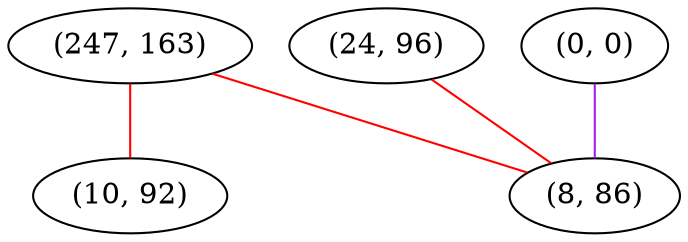 graph "" {
"(247, 163)";
"(24, 96)";
"(10, 92)";
"(0, 0)";
"(8, 86)";
"(247, 163)" -- "(8, 86)"  [color=red, key=0, weight=1];
"(247, 163)" -- "(10, 92)"  [color=red, key=0, weight=1];
"(24, 96)" -- "(8, 86)"  [color=red, key=0, weight=1];
"(0, 0)" -- "(8, 86)"  [color=purple, key=0, weight=4];
}
